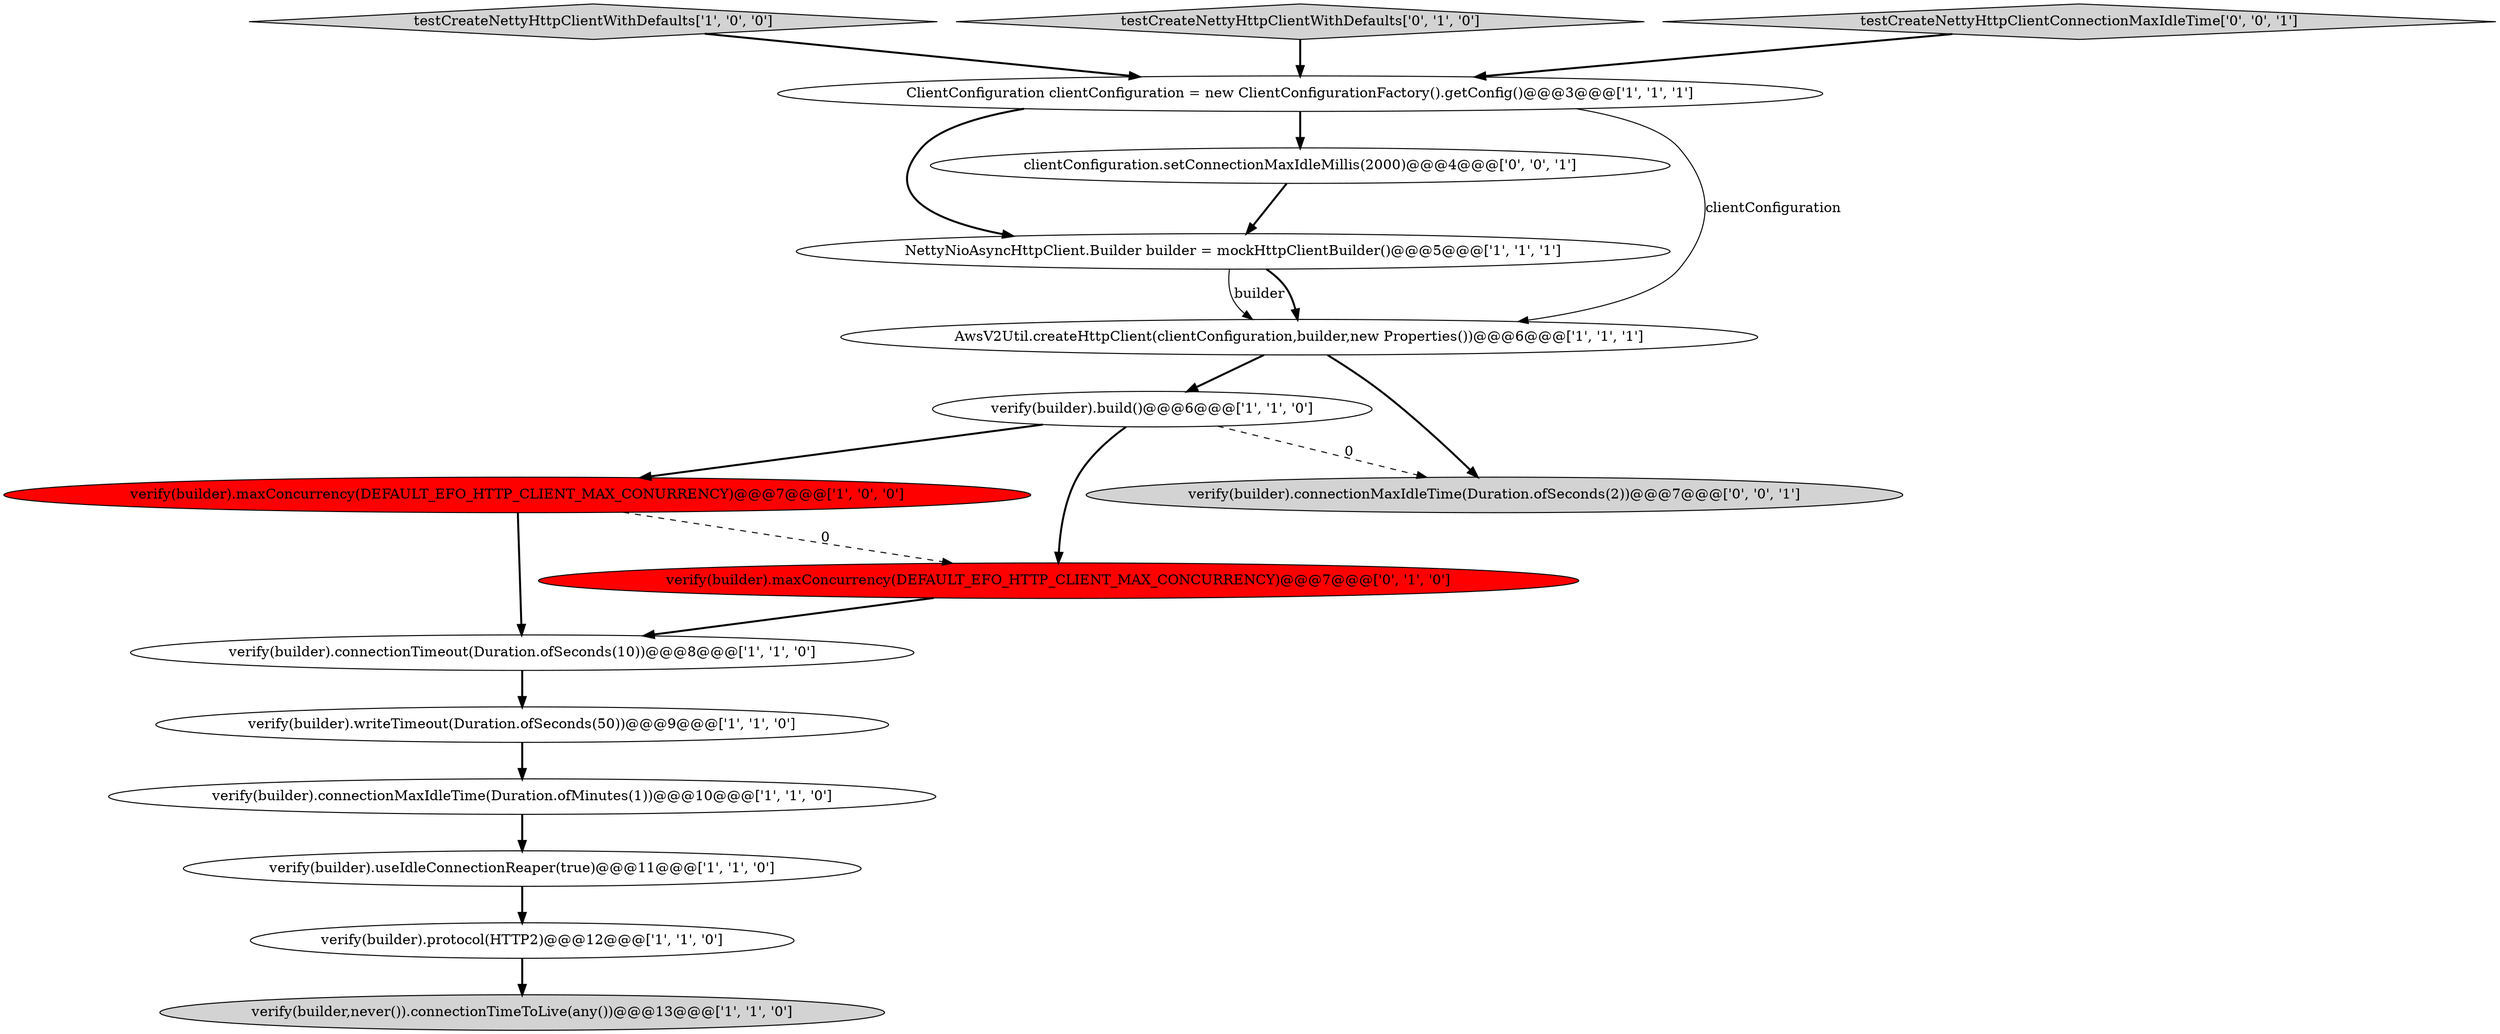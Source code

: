 digraph {
2 [style = filled, label = "verify(builder).build()@@@6@@@['1', '1', '0']", fillcolor = white, shape = ellipse image = "AAA0AAABBB1BBB"];
6 [style = filled, label = "verify(builder,never()).connectionTimeToLive(any())@@@13@@@['1', '1', '0']", fillcolor = lightgray, shape = ellipse image = "AAA0AAABBB1BBB"];
11 [style = filled, label = "testCreateNettyHttpClientWithDefaults['1', '0', '0']", fillcolor = lightgray, shape = diamond image = "AAA0AAABBB1BBB"];
7 [style = filled, label = "verify(builder).writeTimeout(Duration.ofSeconds(50))@@@9@@@['1', '1', '0']", fillcolor = white, shape = ellipse image = "AAA0AAABBB1BBB"];
4 [style = filled, label = "NettyNioAsyncHttpClient.Builder builder = mockHttpClientBuilder()@@@5@@@['1', '1', '1']", fillcolor = white, shape = ellipse image = "AAA0AAABBB1BBB"];
8 [style = filled, label = "verify(builder).protocol(HTTP2)@@@12@@@['1', '1', '0']", fillcolor = white, shape = ellipse image = "AAA0AAABBB1BBB"];
9 [style = filled, label = "verify(builder).connectionMaxIdleTime(Duration.ofMinutes(1))@@@10@@@['1', '1', '0']", fillcolor = white, shape = ellipse image = "AAA0AAABBB1BBB"];
0 [style = filled, label = "verify(builder).maxConcurrency(DEFAULT_EFO_HTTP_CLIENT_MAX_CONURRENCY)@@@7@@@['1', '0', '0']", fillcolor = red, shape = ellipse image = "AAA1AAABBB1BBB"];
13 [style = filled, label = "testCreateNettyHttpClientWithDefaults['0', '1', '0']", fillcolor = lightgray, shape = diamond image = "AAA0AAABBB2BBB"];
16 [style = filled, label = "testCreateNettyHttpClientConnectionMaxIdleTime['0', '0', '1']", fillcolor = lightgray, shape = diamond image = "AAA0AAABBB3BBB"];
14 [style = filled, label = "verify(builder).connectionMaxIdleTime(Duration.ofSeconds(2))@@@7@@@['0', '0', '1']", fillcolor = lightgray, shape = ellipse image = "AAA0AAABBB3BBB"];
10 [style = filled, label = "ClientConfiguration clientConfiguration = new ClientConfigurationFactory().getConfig()@@@3@@@['1', '1', '1']", fillcolor = white, shape = ellipse image = "AAA0AAABBB1BBB"];
12 [style = filled, label = "verify(builder).maxConcurrency(DEFAULT_EFO_HTTP_CLIENT_MAX_CONCURRENCY)@@@7@@@['0', '1', '0']", fillcolor = red, shape = ellipse image = "AAA1AAABBB2BBB"];
3 [style = filled, label = "verify(builder).connectionTimeout(Duration.ofSeconds(10))@@@8@@@['1', '1', '0']", fillcolor = white, shape = ellipse image = "AAA0AAABBB1BBB"];
15 [style = filled, label = "clientConfiguration.setConnectionMaxIdleMillis(2000)@@@4@@@['0', '0', '1']", fillcolor = white, shape = ellipse image = "AAA0AAABBB3BBB"];
1 [style = filled, label = "verify(builder).useIdleConnectionReaper(true)@@@11@@@['1', '1', '0']", fillcolor = white, shape = ellipse image = "AAA0AAABBB1BBB"];
5 [style = filled, label = "AwsV2Util.createHttpClient(clientConfiguration,builder,new Properties())@@@6@@@['1', '1', '1']", fillcolor = white, shape = ellipse image = "AAA0AAABBB1BBB"];
0->3 [style = bold, label=""];
13->10 [style = bold, label=""];
1->8 [style = bold, label=""];
10->15 [style = bold, label=""];
16->10 [style = bold, label=""];
8->6 [style = bold, label=""];
5->14 [style = bold, label=""];
0->12 [style = dashed, label="0"];
2->12 [style = bold, label=""];
10->5 [style = solid, label="clientConfiguration"];
7->9 [style = bold, label=""];
5->2 [style = bold, label=""];
2->0 [style = bold, label=""];
2->14 [style = dashed, label="0"];
3->7 [style = bold, label=""];
4->5 [style = solid, label="builder"];
11->10 [style = bold, label=""];
15->4 [style = bold, label=""];
10->4 [style = bold, label=""];
12->3 [style = bold, label=""];
9->1 [style = bold, label=""];
4->5 [style = bold, label=""];
}
